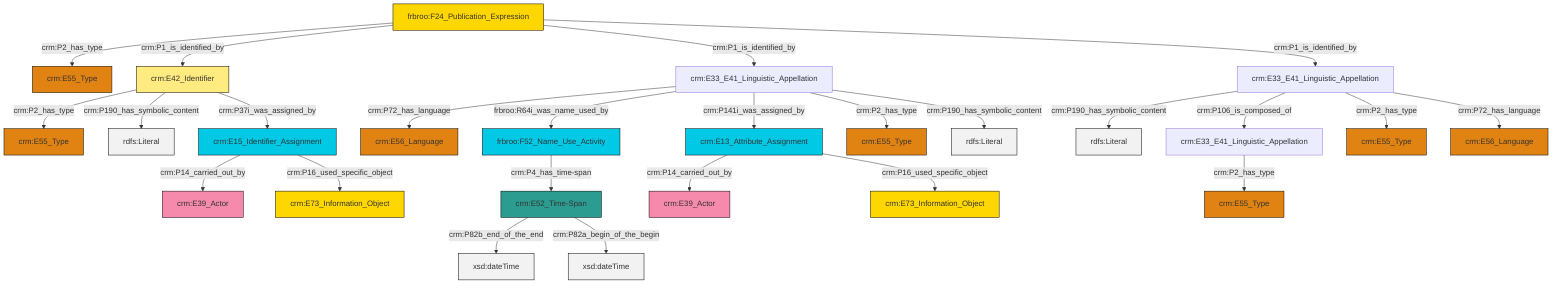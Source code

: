 graph TD
classDef Literal fill:#f2f2f2,stroke:#000000;
classDef CRM_Entity fill:#FFFFFF,stroke:#000000;
classDef Temporal_Entity fill:#00C9E6, stroke:#000000;
classDef Type fill:#E18312, stroke:#000000;
classDef Time-Span fill:#2C9C91, stroke:#000000;
classDef Appellation fill:#FFEB7F, stroke:#000000;
classDef Place fill:#008836, stroke:#000000;
classDef Persistent_Item fill:#B266B2, stroke:#000000;
classDef Conceptual_Object fill:#FFD700, stroke:#000000;
classDef Physical_Thing fill:#D2B48C, stroke:#000000;
classDef Actor fill:#f58aad, stroke:#000000;
classDef PC_Classes fill:#4ce600, stroke:#000000;
classDef Multi fill:#cccccc,stroke:#000000;

2["frbroo:F24_Publication_Expression"]:::Conceptual_Object -->|crm:P2_has_type| 3["crm:E55_Type"]:::Type
8["crm:E33_E41_Linguistic_Appellation"]:::Default -->|crm:P72_has_language| 9["crm:E56_Language"]:::Type
2["frbroo:F24_Publication_Expression"]:::Conceptual_Object -->|crm:P1_is_identified_by| 10["crm:E42_Identifier"]:::Appellation
11["crm:E13_Attribute_Assignment"]:::Temporal_Entity -->|crm:P14_carried_out_by| 12["crm:E39_Actor"]:::Actor
2["frbroo:F24_Publication_Expression"]:::Conceptual_Object -->|crm:P1_is_identified_by| 8["crm:E33_E41_Linguistic_Appellation"]:::Default
14["frbroo:F52_Name_Use_Activity"]:::Temporal_Entity -->|crm:P4_has_time-span| 15["crm:E52_Time-Span"]:::Time-Span
16["crm:E15_Identifier_Assignment"]:::Temporal_Entity -->|crm:P14_carried_out_by| 17["crm:E39_Actor"]:::Actor
8["crm:E33_E41_Linguistic_Appellation"]:::Default -->|frbroo:R64i_was_name_used_by| 14["frbroo:F52_Name_Use_Activity"]:::Temporal_Entity
10["crm:E42_Identifier"]:::Appellation -->|crm:P2_has_type| 18["crm:E55_Type"]:::Type
15["crm:E52_Time-Span"]:::Time-Span -->|crm:P82b_end_of_the_end| 21[xsd:dateTime]:::Literal
2["frbroo:F24_Publication_Expression"]:::Conceptual_Object -->|crm:P1_is_identified_by| 23["crm:E33_E41_Linguistic_Appellation"]:::Default
23["crm:E33_E41_Linguistic_Appellation"]:::Default -->|crm:P190_has_symbolic_content| 29[rdfs:Literal]:::Literal
23["crm:E33_E41_Linguistic_Appellation"]:::Default -->|crm:P106_is_composed_of| 0["crm:E33_E41_Linguistic_Appellation"]:::Default
8["crm:E33_E41_Linguistic_Appellation"]:::Default -->|crm:P141i_was_assigned_by| 11["crm:E13_Attribute_Assignment"]:::Temporal_Entity
8["crm:E33_E41_Linguistic_Appellation"]:::Default -->|crm:P2_has_type| 36["crm:E55_Type"]:::Type
8["crm:E33_E41_Linguistic_Appellation"]:::Default -->|crm:P190_has_symbolic_content| 37[rdfs:Literal]:::Literal
16["crm:E15_Identifier_Assignment"]:::Temporal_Entity -->|crm:P16_used_specific_object| 24["crm:E73_Information_Object"]:::Conceptual_Object
23["crm:E33_E41_Linguistic_Appellation"]:::Default -->|crm:P2_has_type| 6["crm:E55_Type"]:::Type
10["crm:E42_Identifier"]:::Appellation -->|crm:P190_has_symbolic_content| 41[rdfs:Literal]:::Literal
11["crm:E13_Attribute_Assignment"]:::Temporal_Entity -->|crm:P16_used_specific_object| 4["crm:E73_Information_Object"]:::Conceptual_Object
15["crm:E52_Time-Span"]:::Time-Span -->|crm:P82a_begin_of_the_begin| 43[xsd:dateTime]:::Literal
0["crm:E33_E41_Linguistic_Appellation"]:::Default -->|crm:P2_has_type| 32["crm:E55_Type"]:::Type
10["crm:E42_Identifier"]:::Appellation -->|crm:P37i_was_assigned_by| 16["crm:E15_Identifier_Assignment"]:::Temporal_Entity
23["crm:E33_E41_Linguistic_Appellation"]:::Default -->|crm:P72_has_language| 45["crm:E56_Language"]:::Type